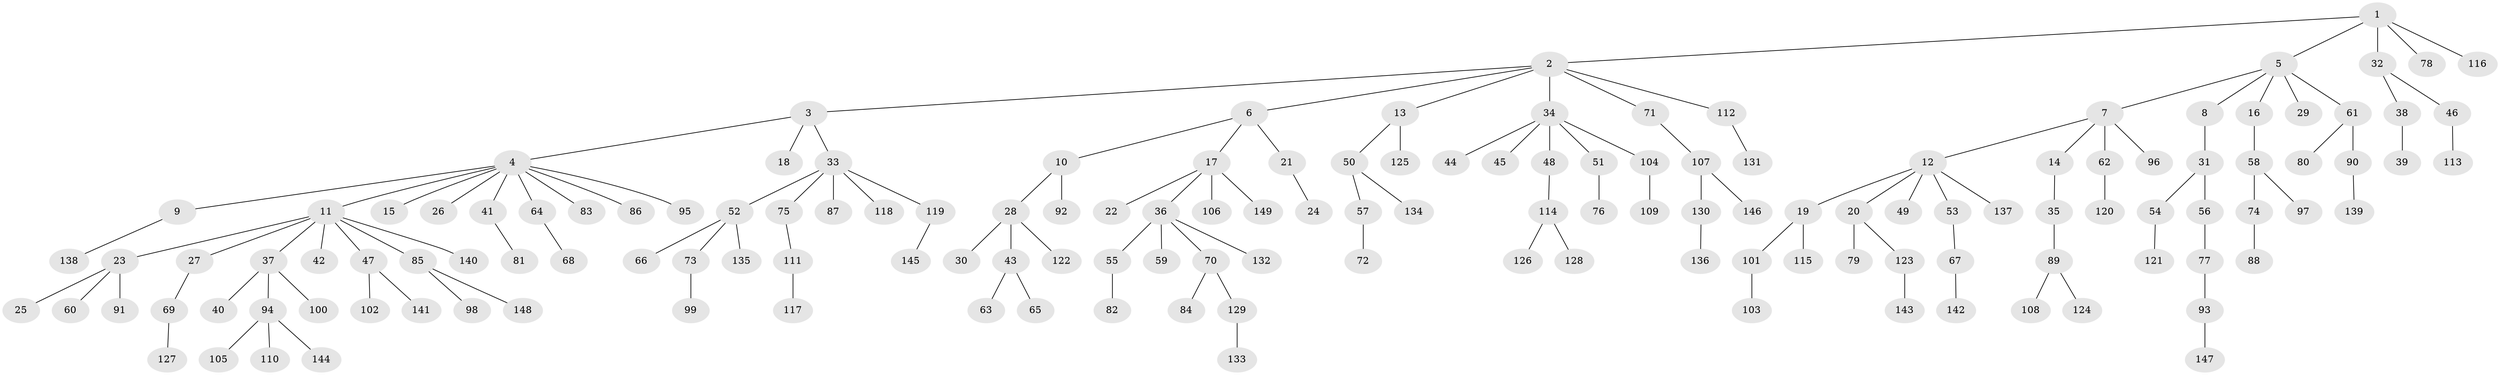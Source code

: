 // coarse degree distribution, {10: 0.013513513513513514, 12: 0.013513513513513514, 6: 0.04054054054054054, 4: 0.02702702702702703, 3: 0.06756756756756757, 2: 0.12162162162162163, 1: 0.6756756756756757, 5: 0.04054054054054054}
// Generated by graph-tools (version 1.1) at 2025/19/03/04/25 18:19:19]
// undirected, 149 vertices, 148 edges
graph export_dot {
graph [start="1"]
  node [color=gray90,style=filled];
  1;
  2;
  3;
  4;
  5;
  6;
  7;
  8;
  9;
  10;
  11;
  12;
  13;
  14;
  15;
  16;
  17;
  18;
  19;
  20;
  21;
  22;
  23;
  24;
  25;
  26;
  27;
  28;
  29;
  30;
  31;
  32;
  33;
  34;
  35;
  36;
  37;
  38;
  39;
  40;
  41;
  42;
  43;
  44;
  45;
  46;
  47;
  48;
  49;
  50;
  51;
  52;
  53;
  54;
  55;
  56;
  57;
  58;
  59;
  60;
  61;
  62;
  63;
  64;
  65;
  66;
  67;
  68;
  69;
  70;
  71;
  72;
  73;
  74;
  75;
  76;
  77;
  78;
  79;
  80;
  81;
  82;
  83;
  84;
  85;
  86;
  87;
  88;
  89;
  90;
  91;
  92;
  93;
  94;
  95;
  96;
  97;
  98;
  99;
  100;
  101;
  102;
  103;
  104;
  105;
  106;
  107;
  108;
  109;
  110;
  111;
  112;
  113;
  114;
  115;
  116;
  117;
  118;
  119;
  120;
  121;
  122;
  123;
  124;
  125;
  126;
  127;
  128;
  129;
  130;
  131;
  132;
  133;
  134;
  135;
  136;
  137;
  138;
  139;
  140;
  141;
  142;
  143;
  144;
  145;
  146;
  147;
  148;
  149;
  1 -- 2;
  1 -- 5;
  1 -- 32;
  1 -- 78;
  1 -- 116;
  2 -- 3;
  2 -- 6;
  2 -- 13;
  2 -- 34;
  2 -- 71;
  2 -- 112;
  3 -- 4;
  3 -- 18;
  3 -- 33;
  4 -- 9;
  4 -- 11;
  4 -- 15;
  4 -- 26;
  4 -- 41;
  4 -- 64;
  4 -- 83;
  4 -- 86;
  4 -- 95;
  5 -- 7;
  5 -- 8;
  5 -- 16;
  5 -- 29;
  5 -- 61;
  6 -- 10;
  6 -- 17;
  6 -- 21;
  7 -- 12;
  7 -- 14;
  7 -- 62;
  7 -- 96;
  8 -- 31;
  9 -- 138;
  10 -- 28;
  10 -- 92;
  11 -- 23;
  11 -- 27;
  11 -- 37;
  11 -- 42;
  11 -- 47;
  11 -- 85;
  11 -- 140;
  12 -- 19;
  12 -- 20;
  12 -- 49;
  12 -- 53;
  12 -- 137;
  13 -- 50;
  13 -- 125;
  14 -- 35;
  16 -- 58;
  17 -- 22;
  17 -- 36;
  17 -- 106;
  17 -- 149;
  19 -- 101;
  19 -- 115;
  20 -- 79;
  20 -- 123;
  21 -- 24;
  23 -- 25;
  23 -- 60;
  23 -- 91;
  27 -- 69;
  28 -- 30;
  28 -- 43;
  28 -- 122;
  31 -- 54;
  31 -- 56;
  32 -- 38;
  32 -- 46;
  33 -- 52;
  33 -- 75;
  33 -- 87;
  33 -- 118;
  33 -- 119;
  34 -- 44;
  34 -- 45;
  34 -- 48;
  34 -- 51;
  34 -- 104;
  35 -- 89;
  36 -- 55;
  36 -- 59;
  36 -- 70;
  36 -- 132;
  37 -- 40;
  37 -- 94;
  37 -- 100;
  38 -- 39;
  41 -- 81;
  43 -- 63;
  43 -- 65;
  46 -- 113;
  47 -- 102;
  47 -- 141;
  48 -- 114;
  50 -- 57;
  50 -- 134;
  51 -- 76;
  52 -- 66;
  52 -- 73;
  52 -- 135;
  53 -- 67;
  54 -- 121;
  55 -- 82;
  56 -- 77;
  57 -- 72;
  58 -- 74;
  58 -- 97;
  61 -- 80;
  61 -- 90;
  62 -- 120;
  64 -- 68;
  67 -- 142;
  69 -- 127;
  70 -- 84;
  70 -- 129;
  71 -- 107;
  73 -- 99;
  74 -- 88;
  75 -- 111;
  77 -- 93;
  85 -- 98;
  85 -- 148;
  89 -- 108;
  89 -- 124;
  90 -- 139;
  93 -- 147;
  94 -- 105;
  94 -- 110;
  94 -- 144;
  101 -- 103;
  104 -- 109;
  107 -- 130;
  107 -- 146;
  111 -- 117;
  112 -- 131;
  114 -- 126;
  114 -- 128;
  119 -- 145;
  123 -- 143;
  129 -- 133;
  130 -- 136;
}
